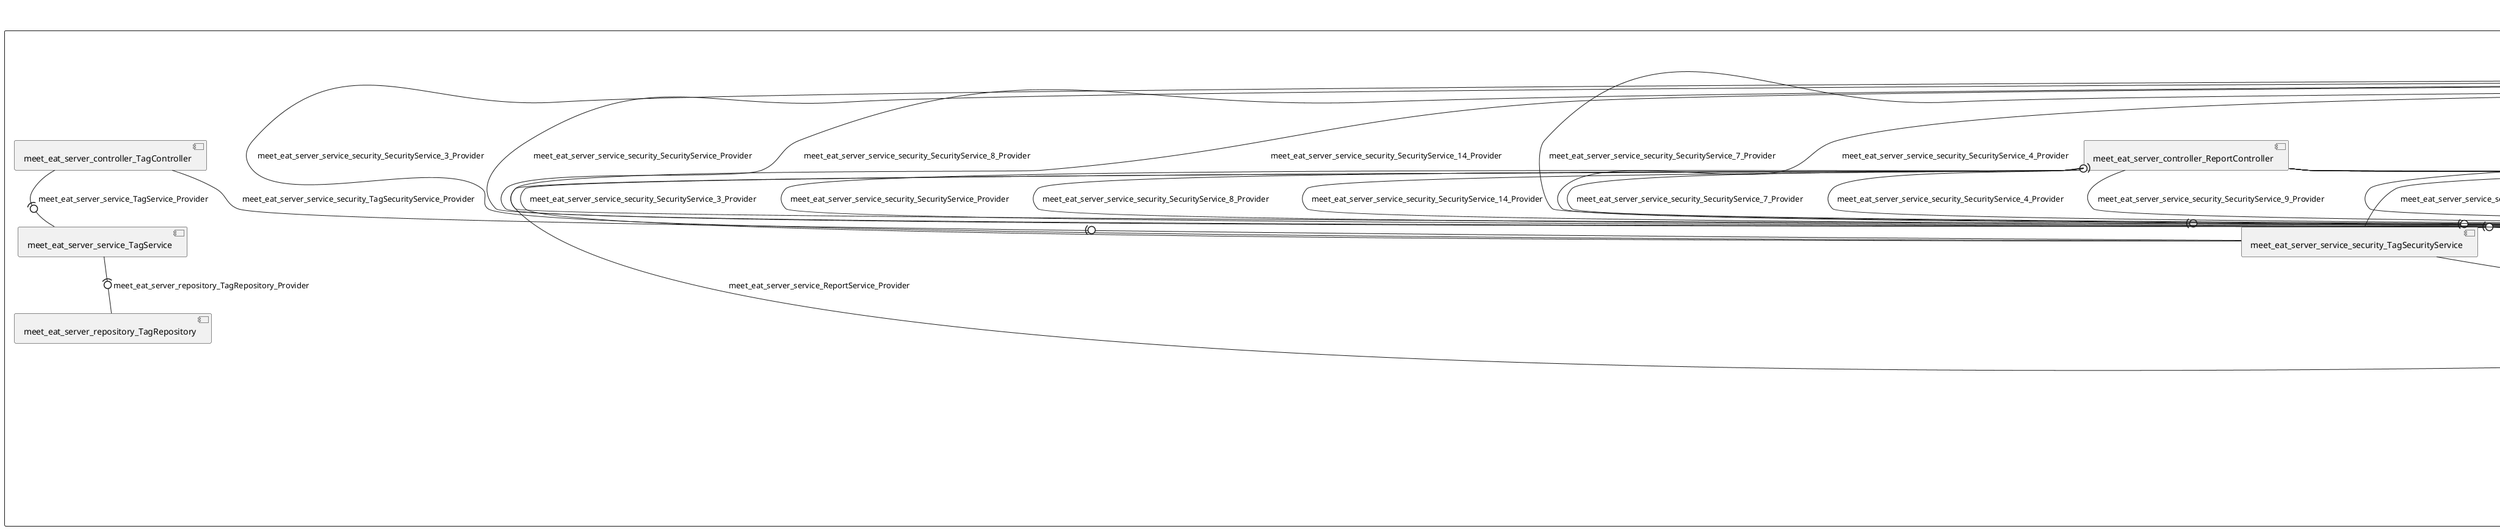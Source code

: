@startuml
skinparam fixCircleLabelOverlapping true
skinparam componentStyle uml2
rectangle System {
[meet_eat_server_controller_BookmarkController] [[meet-eat-meet-eat-server.repository#_3TEJhGv2Ee-IOKgeIgfOfw]]
[meet_eat_server_controller_OfferController] [[meet-eat-meet-eat-server.repository#_3TEJhGv2Ee-IOKgeIgfOfw]]
[meet_eat_server_controller_ParticipationController] [[meet-eat-meet-eat-server.repository#_3TEJhGv2Ee-IOKgeIgfOfw]]
[meet_eat_server_controller_RatingController] [[meet-eat-meet-eat-server.repository#_3TEJhGv2Ee-IOKgeIgfOfw]]
[meet_eat_server_controller_ReportController] [[meet-eat-meet-eat-server.repository#_3TEJhGv2Ee-IOKgeIgfOfw]]
[meet_eat_server_controller_SubscriptionController] [[meet-eat-meet-eat-server.repository#_3TEJhGv2Ee-IOKgeIgfOfw]]
[meet_eat_server_controller_TagController] [[meet-eat-meet-eat-server.repository#_3TEJhGv2Ee-IOKgeIgfOfw]]
[meet_eat_server_controller_TokenController] [[meet-eat-meet-eat-server.repository#_3TEJhGv2Ee-IOKgeIgfOfw]]
[meet_eat_server_controller_UserController] [[meet-eat-meet-eat-server.repository#_3TEJhGv2Ee-IOKgeIgfOfw]]
[meet_eat_server_repository_BookmarkRepository] [[meet-eat-meet-eat-server.repository#_3TEJhGv2Ee-IOKgeIgfOfw]]
[meet_eat_server_repository_OfferRepository] [[meet-eat-meet-eat-server.repository#_3TEJhGv2Ee-IOKgeIgfOfw]]
[meet_eat_server_repository_ParticipationRepository] [[meet-eat-meet-eat-server.repository#_3TEJhGv2Ee-IOKgeIgfOfw]]
[meet_eat_server_repository_RatingRepository] [[meet-eat-meet-eat-server.repository#_3TEJhGv2Ee-IOKgeIgfOfw]]
[meet_eat_server_repository_ReportRepository] [[meet-eat-meet-eat-server.repository#_3TEJhGv2Ee-IOKgeIgfOfw]]
[meet_eat_server_repository_SubscriptionRepository] [[meet-eat-meet-eat-server.repository#_3TEJhGv2Ee-IOKgeIgfOfw]]
[meet_eat_server_repository_TagRepository] [[meet-eat-meet-eat-server.repository#_3TEJhGv2Ee-IOKgeIgfOfw]]
[meet_eat_server_repository_TokenRepository] [[meet-eat-meet-eat-server.repository#_3TEJhGv2Ee-IOKgeIgfOfw]]
[meet_eat_server_repository_UserRepository] [[meet-eat-meet-eat-server.repository#_3TEJhGv2Ee-IOKgeIgfOfw]]
[meet_eat_server_service_BookmarkService] [[meet-eat-meet-eat-server.repository#_3TEJhGv2Ee-IOKgeIgfOfw]]
[meet_eat_server_service_EmailService] [[meet-eat-meet-eat-server.repository#_3TEJhGv2Ee-IOKgeIgfOfw]]
[meet_eat_server_service_JavaMailSender_Provider] [[meet-eat-meet-eat-server.repository#_3TEJhGv2Ee-IOKgeIgfOfw]]
[meet_eat_server_service_OfferService] [[meet-eat-meet-eat-server.repository#_3TEJhGv2Ee-IOKgeIgfOfw]]
[meet_eat_server_service_ParticipationService] [[meet-eat-meet-eat-server.repository#_3TEJhGv2Ee-IOKgeIgfOfw]]
[meet_eat_server_service_RatingService] [[meet-eat-meet-eat-server.repository#_3TEJhGv2Ee-IOKgeIgfOfw]]
[meet_eat_server_service_ReportService] [[meet-eat-meet-eat-server.repository#_3TEJhGv2Ee-IOKgeIgfOfw]]
[meet_eat_server_service_SubscriptionService] [[meet-eat-meet-eat-server.repository#_3TEJhGv2Ee-IOKgeIgfOfw]]
[meet_eat_server_service_TagService] [[meet-eat-meet-eat-server.repository#_3TEJhGv2Ee-IOKgeIgfOfw]]
[meet_eat_server_service_TokenService] [[meet-eat-meet-eat-server.repository#_3TEJhGv2Ee-IOKgeIgfOfw]]
[meet_eat_server_service_UserService] [[meet-eat-meet-eat-server.repository#_3TEJhGv2Ee-IOKgeIgfOfw]]
[meet_eat_server_service_security_BookmarkSecurityService] [[meet-eat-meet-eat-server.repository#_3TEJhGv2Ee-IOKgeIgfOfw]]
[meet_eat_server_service_security_OfferSecurityService] [[meet-eat-meet-eat-server.repository#_3TEJhGv2Ee-IOKgeIgfOfw]]
[meet_eat_server_service_security_ParticipationSecurityService] [[meet-eat-meet-eat-server.repository#_3TEJhGv2Ee-IOKgeIgfOfw]]
[meet_eat_server_service_security_RatingSecurityService] [[meet-eat-meet-eat-server.repository#_3TEJhGv2Ee-IOKgeIgfOfw]]
[meet_eat_server_service_security_ReportSecurityService] [[meet-eat-meet-eat-server.repository#_3TEJhGv2Ee-IOKgeIgfOfw]]
[meet_eat_server_service_security_SecurityService_10_Provider] [[meet-eat-meet-eat-server.repository#_3TEJhGv2Ee-IOKgeIgfOfw]]
[meet_eat_server_service_security_SecurityService_12_Provider] [[meet-eat-meet-eat-server.repository#_3TEJhGv2Ee-IOKgeIgfOfw]]
[meet_eat_server_service_security_SecurityService_13_Provider] [[meet-eat-meet-eat-server.repository#_3TEJhGv2Ee-IOKgeIgfOfw]]
[meet_eat_server_service_security_SecurityService_4_Provider] [[meet-eat-meet-eat-server.repository#_3TEJhGv2Ee-IOKgeIgfOfw]]
[meet_eat_server_service_security_SecurityService_7_Provider] [[meet-eat-meet-eat-server.repository#_3TEJhGv2Ee-IOKgeIgfOfw]]
[meet_eat_server_service_security_SubscriptionSecurityService] [[meet-eat-meet-eat-server.repository#_3TEJhGv2Ee-IOKgeIgfOfw]]
[meet_eat_server_service_security_TagSecurityService] [[meet-eat-meet-eat-server.repository#_3TEJhGv2Ee-IOKgeIgfOfw]]
[meet_eat_server_service_security_TokenSecurityService] [[meet-eat-meet-eat-server.repository#_3TEJhGv2Ee-IOKgeIgfOfw]]
[meet_eat_server_service_security_UserSecurityService] [[meet-eat-meet-eat-server.repository#_3TEJhGv2Ee-IOKgeIgfOfw]]
[meet_eat_server_service_BookmarkService] -(0- [meet_eat_server_repository_BookmarkRepository] : meet_eat_server_repository_BookmarkRepository_Provider
[meet_eat_server_service_OfferService] -(0- [meet_eat_server_repository_OfferRepository] : meet_eat_server_repository_OfferRepository_Provider
[meet_eat_server_service_ParticipationService] -(0- [meet_eat_server_repository_ParticipationRepository] : meet_eat_server_repository_ParticipationRepository_Provider
[meet_eat_server_service_RatingService] -(0- [meet_eat_server_repository_RatingRepository] : meet_eat_server_repository_RatingRepository_Provider
[meet_eat_server_service_ReportService] -(0- [meet_eat_server_repository_ReportRepository] : meet_eat_server_repository_ReportRepository_Provider
[meet_eat_server_service_SubscriptionService] -(0- [meet_eat_server_repository_SubscriptionRepository] : meet_eat_server_repository_SubscriptionRepository_Provider
[meet_eat_server_service_TagService] -(0- [meet_eat_server_repository_TagRepository] : meet_eat_server_repository_TagRepository_Provider
[meet_eat_server_service_TokenService] -(0- [meet_eat_server_repository_TokenRepository] : meet_eat_server_repository_TokenRepository_Provider
[meet_eat_server_service_UserService] -(0- [meet_eat_server_repository_UserRepository] : meet_eat_server_repository_UserRepository_Provider
[meet_eat_server_controller_BookmarkController] -(0- [meet_eat_server_service_BookmarkService] : meet_eat_server_service_BookmarkService_Provider
[meet_eat_server_service_UserService] -(0- [meet_eat_server_service_BookmarkService] : meet_eat_server_service_BookmarkService_Provider
[meet_eat_server_service_OfferService] -(0- [meet_eat_server_service_BookmarkService] : meet_eat_server_service_BookmarkService_Provider
[meet_eat_server_service_UserService] -(0- [meet_eat_server_service_EmailService] : meet_eat_server_service_EmailService_Provider
[meet_eat_server_service_EmailService] -(0- [meet_eat_server_service_JavaMailSender_Provider] : meet_eat_server_service_JavaMailSender_Provider
[meet_eat_server_service_ParticipationService] -(0- [meet_eat_server_service_OfferService] : meet_eat_server_service_OfferService_Provider
[meet_eat_server_controller_OfferController] -(0- [meet_eat_server_service_OfferService] : meet_eat_server_service_OfferService_Provider
[meet_eat_server_service_UserService] -(0- [meet_eat_server_service_OfferService] : meet_eat_server_service_OfferService_Provider
[meet_eat_server_controller_ParticipationController] -(0- [meet_eat_server_service_ParticipationService] : meet_eat_server_service_ParticipationService_Provider
[meet_eat_server_service_OfferService] -(0- [meet_eat_server_service_ParticipationService] : meet_eat_server_service_ParticipationService_Provider
[meet_eat_server_service_UserService] -(0- [meet_eat_server_service_ParticipationService] : meet_eat_server_service_ParticipationService_Provider
[meet_eat_server_service_OfferService] -(0- [meet_eat_server_service_RatingService] : meet_eat_server_service_RatingService_Provider
[meet_eat_server_controller_RatingController] -(0- [meet_eat_server_service_RatingService] : meet_eat_server_service_RatingService_Provider
[meet_eat_server_service_UserService] -(0- [meet_eat_server_service_RatingService] : meet_eat_server_service_RatingService_Provider
[meet_eat_server_controller_ReportController] -(0- [meet_eat_server_service_ReportService] : meet_eat_server_service_ReportService_Provider
[meet_eat_server_service_OfferService] -(0- [meet_eat_server_service_ReportService] : meet_eat_server_service_ReportService_Provider
[meet_eat_server_service_UserService] -(0- [meet_eat_server_service_ReportService] : meet_eat_server_service_ReportService_Provider
[meet_eat_server_controller_SubscriptionController] -(0- [meet_eat_server_service_SubscriptionService] : meet_eat_server_service_SubscriptionService_Provider
[meet_eat_server_service_OfferService] -(0- [meet_eat_server_service_SubscriptionService] : meet_eat_server_service_SubscriptionService_Provider
[meet_eat_server_service_UserService] -(0- [meet_eat_server_service_SubscriptionService] : meet_eat_server_service_SubscriptionService_Provider
[meet_eat_server_controller_TagController] -(0- [meet_eat_server_service_TagService] : meet_eat_server_service_TagService_Provider
[meet_eat_server_service_security_ReportSecurityService] -(0- [meet_eat_server_service_TokenService] : meet_eat_server_service_TokenService_Provider
[meet_eat_server_service_security_UserSecurityService] -(0- [meet_eat_server_service_TokenService] : meet_eat_server_service_TokenService_Provider
[meet_eat_server_service_security_TagSecurityService] -(0- [meet_eat_server_service_TokenService] : meet_eat_server_service_TokenService_Provider
[meet_eat_server_controller_TokenController] -(0- [meet_eat_server_service_TokenService] : meet_eat_server_service_TokenService_Provider
[meet_eat_server_service_UserService] -(0- [meet_eat_server_service_TokenService] : meet_eat_server_service_TokenService_Provider
[meet_eat_server_service_security_TokenSecurityService] -(0- [meet_eat_server_service_TokenService] : meet_eat_server_service_TokenService_Provider
[meet_eat_server_service_security_ParticipationSecurityService] -(0- [meet_eat_server_service_TokenService] : meet_eat_server_service_TokenService_Provider
[meet_eat_server_service_security_OfferSecurityService] -(0- [meet_eat_server_service_TokenService] : meet_eat_server_service_TokenService_Provider
[meet_eat_server_service_security_BookmarkSecurityService] -(0- [meet_eat_server_service_TokenService] : meet_eat_server_service_TokenService_Provider
[meet_eat_server_service_security_RatingSecurityService] -(0- [meet_eat_server_service_TokenService] : meet_eat_server_service_TokenService_Provider
[meet_eat_server_service_security_SubscriptionSecurityService] -(0- [meet_eat_server_service_TokenService] : meet_eat_server_service_TokenService_Provider
[meet_eat_server_service_SubscriptionService] -(0- [meet_eat_server_service_UserService] : meet_eat_server_service_UserService_Provider
[meet_eat_server_service_BookmarkService] -(0- [meet_eat_server_service_UserService] : meet_eat_server_service_UserService_Provider
[meet_eat_server_controller_UserController] -(0- [meet_eat_server_service_UserService] : meet_eat_server_service_UserService_Provider
[meet_eat_server_service_TokenService] -(0- [meet_eat_server_service_UserService] : meet_eat_server_service_UserService_Provider
[meet_eat_server_service_OfferService] -(0- [meet_eat_server_service_UserService] : meet_eat_server_service_UserService_Provider
[meet_eat_server_service_RatingService] -(0- [meet_eat_server_service_UserService] : meet_eat_server_service_UserService_Provider
[meet_eat_server_controller_OfferController] -(0- [meet_eat_server_service_security_OfferSecurityService] : meet_eat_server_service_security_OfferSecurityService_Provider
[meet_eat_server_controller_ParticipationController] -(0- [meet_eat_server_service_security_SecurityService_10_Provider] : meet_eat_server_service_security_SecurityService_10_Provider
[meet_eat_server_controller_ReportController] -(0- [meet_eat_server_service_security_SecurityService_10_Provider] : meet_eat_server_service_security_SecurityService_10_Provider
[meet_eat_server_controller_SubscriptionController] -(0- [meet_eat_server_service_security_SecurityService_10_Provider] : meet_eat_server_service_security_SecurityService_10_Provider
[meet_eat_server_controller_RatingController] -(0- [meet_eat_server_service_security_SecurityService_10_Provider] : meet_eat_server_service_security_SecurityService_10_Provider
[meet_eat_server_controller_BookmarkController] -(0- [meet_eat_server_service_security_SecurityService_10_Provider] : meet_eat_server_service_security_SecurityService_10_Provider
[meet_eat_server_controller_ParticipationController] -(0- [meet_eat_server_service_security_UserSecurityService] : meet_eat_server_service_security_SecurityService_11_Provider
[meet_eat_server_controller_RatingController] -(0- [meet_eat_server_service_security_UserSecurityService] : meet_eat_server_service_security_SecurityService_11_Provider
[meet_eat_server_controller_ReportController] -(0- [meet_eat_server_service_security_UserSecurityService] : meet_eat_server_service_security_SecurityService_11_Provider
[meet_eat_server_controller_BookmarkController] -(0- [meet_eat_server_service_security_UserSecurityService] : meet_eat_server_service_security_SecurityService_11_Provider
[meet_eat_server_controller_SubscriptionController] -(0- [meet_eat_server_service_security_UserSecurityService] : meet_eat_server_service_security_SecurityService_11_Provider
[meet_eat_server_controller_ReportController] -(0- [meet_eat_server_service_security_SecurityService_12_Provider] : meet_eat_server_service_security_SecurityService_12_Provider
[meet_eat_server_controller_SubscriptionController] -(0- [meet_eat_server_service_security_SecurityService_12_Provider] : meet_eat_server_service_security_SecurityService_12_Provider
[meet_eat_server_controller_BookmarkController] -(0- [meet_eat_server_service_security_SecurityService_12_Provider] : meet_eat_server_service_security_SecurityService_12_Provider
[meet_eat_server_controller_RatingController] -(0- [meet_eat_server_service_security_SecurityService_12_Provider] : meet_eat_server_service_security_SecurityService_12_Provider
[meet_eat_server_controller_ParticipationController] -(0- [meet_eat_server_service_security_SecurityService_12_Provider] : meet_eat_server_service_security_SecurityService_12_Provider
[meet_eat_server_controller_SubscriptionController] -(0- [meet_eat_server_service_security_SecurityService_13_Provider] : meet_eat_server_service_security_SecurityService_13_Provider
[meet_eat_server_controller_ParticipationController] -(0- [meet_eat_server_service_security_SecurityService_13_Provider] : meet_eat_server_service_security_SecurityService_13_Provider
[meet_eat_server_controller_ReportController] -(0- [meet_eat_server_service_security_SecurityService_13_Provider] : meet_eat_server_service_security_SecurityService_13_Provider
[meet_eat_server_controller_RatingController] -(0- [meet_eat_server_service_security_SecurityService_13_Provider] : meet_eat_server_service_security_SecurityService_13_Provider
[meet_eat_server_controller_BookmarkController] -(0- [meet_eat_server_service_security_SecurityService_13_Provider] : meet_eat_server_service_security_SecurityService_13_Provider
[meet_eat_server_controller_ParticipationController] -(0- [meet_eat_server_service_security_ReportSecurityService] : meet_eat_server_service_security_SecurityService_14_Provider
[meet_eat_server_controller_SubscriptionController] -(0- [meet_eat_server_service_security_ReportSecurityService] : meet_eat_server_service_security_SecurityService_14_Provider
[meet_eat_server_controller_BookmarkController] -(0- [meet_eat_server_service_security_ReportSecurityService] : meet_eat_server_service_security_SecurityService_14_Provider
[meet_eat_server_controller_ReportController] -(0- [meet_eat_server_service_security_ReportSecurityService] : meet_eat_server_service_security_SecurityService_14_Provider
[meet_eat_server_controller_RatingController] -(0- [meet_eat_server_service_security_ReportSecurityService] : meet_eat_server_service_security_SecurityService_14_Provider
[meet_eat_server_controller_RatingController] -(0- [meet_eat_server_service_security_ParticipationSecurityService] : meet_eat_server_service_security_SecurityService_2_Provider
[meet_eat_server_controller_ReportController] -(0- [meet_eat_server_service_security_ParticipationSecurityService] : meet_eat_server_service_security_SecurityService_2_Provider
[meet_eat_server_controller_BookmarkController] -(0- [meet_eat_server_service_security_ParticipationSecurityService] : meet_eat_server_service_security_SecurityService_2_Provider
[meet_eat_server_controller_ParticipationController] -(0- [meet_eat_server_service_security_ParticipationSecurityService] : meet_eat_server_service_security_SecurityService_2_Provider
[meet_eat_server_controller_SubscriptionController] -(0- [meet_eat_server_service_security_ParticipationSecurityService] : meet_eat_server_service_security_SecurityService_2_Provider
[meet_eat_server_controller_BookmarkController] -(0- [meet_eat_server_service_security_TagSecurityService] : meet_eat_server_service_security_SecurityService_3_Provider
[meet_eat_server_controller_SubscriptionController] -(0- [meet_eat_server_service_security_TagSecurityService] : meet_eat_server_service_security_SecurityService_3_Provider
[meet_eat_server_controller_ReportController] -(0- [meet_eat_server_service_security_TagSecurityService] : meet_eat_server_service_security_SecurityService_3_Provider
[meet_eat_server_controller_RatingController] -(0- [meet_eat_server_service_security_TagSecurityService] : meet_eat_server_service_security_SecurityService_3_Provider
[meet_eat_server_controller_ParticipationController] -(0- [meet_eat_server_service_security_TagSecurityService] : meet_eat_server_service_security_SecurityService_3_Provider
[meet_eat_server_controller_RatingController] -(0- [meet_eat_server_service_security_SecurityService_4_Provider] : meet_eat_server_service_security_SecurityService_4_Provider
[meet_eat_server_controller_ParticipationController] -(0- [meet_eat_server_service_security_SecurityService_4_Provider] : meet_eat_server_service_security_SecurityService_4_Provider
[meet_eat_server_controller_ReportController] -(0- [meet_eat_server_service_security_SecurityService_4_Provider] : meet_eat_server_service_security_SecurityService_4_Provider
[meet_eat_server_controller_SubscriptionController] -(0- [meet_eat_server_service_security_SecurityService_4_Provider] : meet_eat_server_service_security_SecurityService_4_Provider
[meet_eat_server_controller_BookmarkController] -(0- [meet_eat_server_service_security_SecurityService_4_Provider] : meet_eat_server_service_security_SecurityService_4_Provider
[meet_eat_server_controller_BookmarkController] -(0- [meet_eat_server_service_security_TokenSecurityService] : meet_eat_server_service_security_SecurityService_5_Provider
[meet_eat_server_controller_SubscriptionController] -(0- [meet_eat_server_service_security_TokenSecurityService] : meet_eat_server_service_security_SecurityService_5_Provider
[meet_eat_server_controller_RatingController] -(0- [meet_eat_server_service_security_TokenSecurityService] : meet_eat_server_service_security_SecurityService_5_Provider
[meet_eat_server_controller_ParticipationController] -(0- [meet_eat_server_service_security_TokenSecurityService] : meet_eat_server_service_security_SecurityService_5_Provider
[meet_eat_server_controller_ReportController] -(0- [meet_eat_server_service_security_TokenSecurityService] : meet_eat_server_service_security_SecurityService_5_Provider
[meet_eat_server_controller_BookmarkController] -(0- [meet_eat_server_service_security_OfferSecurityService] : meet_eat_server_service_security_SecurityService_6_Provider
[meet_eat_server_controller_ParticipationController] -(0- [meet_eat_server_service_security_OfferSecurityService] : meet_eat_server_service_security_SecurityService_6_Provider
[meet_eat_server_controller_SubscriptionController] -(0- [meet_eat_server_service_security_OfferSecurityService] : meet_eat_server_service_security_SecurityService_6_Provider
[meet_eat_server_controller_ReportController] -(0- [meet_eat_server_service_security_OfferSecurityService] : meet_eat_server_service_security_SecurityService_6_Provider
[meet_eat_server_controller_RatingController] -(0- [meet_eat_server_service_security_OfferSecurityService] : meet_eat_server_service_security_SecurityService_6_Provider
[meet_eat_server_controller_RatingController] -(0- [meet_eat_server_service_security_SecurityService_7_Provider] : meet_eat_server_service_security_SecurityService_7_Provider
[meet_eat_server_controller_ReportController] -(0- [meet_eat_server_service_security_SecurityService_7_Provider] : meet_eat_server_service_security_SecurityService_7_Provider
[meet_eat_server_controller_ParticipationController] -(0- [meet_eat_server_service_security_SecurityService_7_Provider] : meet_eat_server_service_security_SecurityService_7_Provider
[meet_eat_server_controller_BookmarkController] -(0- [meet_eat_server_service_security_SecurityService_7_Provider] : meet_eat_server_service_security_SecurityService_7_Provider
[meet_eat_server_controller_SubscriptionController] -(0- [meet_eat_server_service_security_SecurityService_7_Provider] : meet_eat_server_service_security_SecurityService_7_Provider
[meet_eat_server_controller_ParticipationController] -(0- [meet_eat_server_service_security_BookmarkSecurityService] : meet_eat_server_service_security_SecurityService_8_Provider
[meet_eat_server_controller_SubscriptionController] -(0- [meet_eat_server_service_security_BookmarkSecurityService] : meet_eat_server_service_security_SecurityService_8_Provider
[meet_eat_server_controller_ReportController] -(0- [meet_eat_server_service_security_BookmarkSecurityService] : meet_eat_server_service_security_SecurityService_8_Provider
[meet_eat_server_controller_RatingController] -(0- [meet_eat_server_service_security_BookmarkSecurityService] : meet_eat_server_service_security_SecurityService_8_Provider
[meet_eat_server_controller_BookmarkController] -(0- [meet_eat_server_service_security_BookmarkSecurityService] : meet_eat_server_service_security_SecurityService_8_Provider
[meet_eat_server_controller_SubscriptionController] -(0- [meet_eat_server_service_security_RatingSecurityService] : meet_eat_server_service_security_SecurityService_9_Provider
[meet_eat_server_controller_BookmarkController] -(0- [meet_eat_server_service_security_RatingSecurityService] : meet_eat_server_service_security_SecurityService_9_Provider
[meet_eat_server_controller_ParticipationController] -(0- [meet_eat_server_service_security_RatingSecurityService] : meet_eat_server_service_security_SecurityService_9_Provider
[meet_eat_server_controller_ReportController] -(0- [meet_eat_server_service_security_RatingSecurityService] : meet_eat_server_service_security_SecurityService_9_Provider
[meet_eat_server_controller_RatingController] -(0- [meet_eat_server_service_security_RatingSecurityService] : meet_eat_server_service_security_SecurityService_9_Provider
[meet_eat_server_controller_ReportController] -(0- [meet_eat_server_service_security_SubscriptionSecurityService] : meet_eat_server_service_security_SecurityService_Provider
[meet_eat_server_controller_ParticipationController] -(0- [meet_eat_server_service_security_SubscriptionSecurityService] : meet_eat_server_service_security_SecurityService_Provider
[meet_eat_server_controller_SubscriptionController] -(0- [meet_eat_server_service_security_SubscriptionSecurityService] : meet_eat_server_service_security_SecurityService_Provider
[meet_eat_server_controller_RatingController] -(0- [meet_eat_server_service_security_SubscriptionSecurityService] : meet_eat_server_service_security_SecurityService_Provider
[meet_eat_server_controller_BookmarkController] -(0- [meet_eat_server_service_security_ParticipationSecurityService] : meet_eat_server_service_security_SecurityService_Provider
[meet_eat_server_controller_SubscriptionController] -(0- [meet_eat_server_service_security_ParticipationSecurityService] : meet_eat_server_service_security_SecurityService_Provider
[meet_eat_server_controller_RatingController] -(0- [meet_eat_server_service_security_ParticipationSecurityService] : meet_eat_server_service_security_SecurityService_Provider
[meet_eat_server_controller_BookmarkController] -(0- [meet_eat_server_service_security_SubscriptionSecurityService] : meet_eat_server_service_security_SecurityService_Provider
[meet_eat_server_controller_ParticipationController] -(0- [meet_eat_server_service_security_ParticipationSecurityService] : meet_eat_server_service_security_SecurityService_Provider
[meet_eat_server_controller_ReportController] -(0- [meet_eat_server_service_security_ParticipationSecurityService] : meet_eat_server_service_security_SecurityService_Provider
[meet_eat_server_controller_TagController] -(0- [meet_eat_server_service_security_TagSecurityService] : meet_eat_server_service_security_TagSecurityService_Provider
[meet_eat_server_controller_TokenController] -(0- [meet_eat_server_service_security_TokenSecurityService] : meet_eat_server_service_security_TokenSecurityService_Provider
[meet_eat_server_controller_UserController] -(0- [meet_eat_server_service_security_UserSecurityService] : meet_eat_server_service_security_UserSecurityService_Provider
}

@enduml
